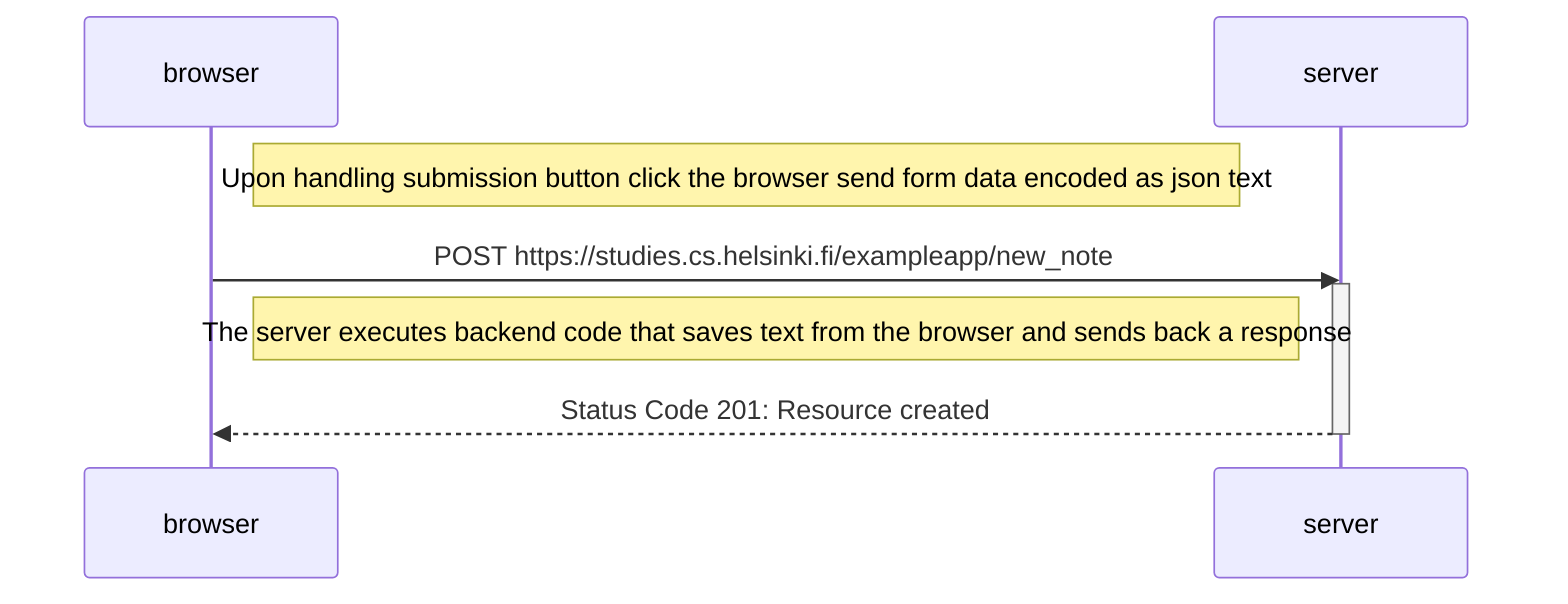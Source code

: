 sequenceDiagram
    participant browser
    participant server
    
    Note right of browser: Upon handling submission button click the browser send form data encoded as json text
    browser->>server:   POST https://studies.cs.helsinki.fi/exampleapp/new_note
    activate server
    Note left of server: The server executes backend code that saves text from the browser and sends back a response
    server-->>browser: Status Code 201: Resource created
    deactivate server